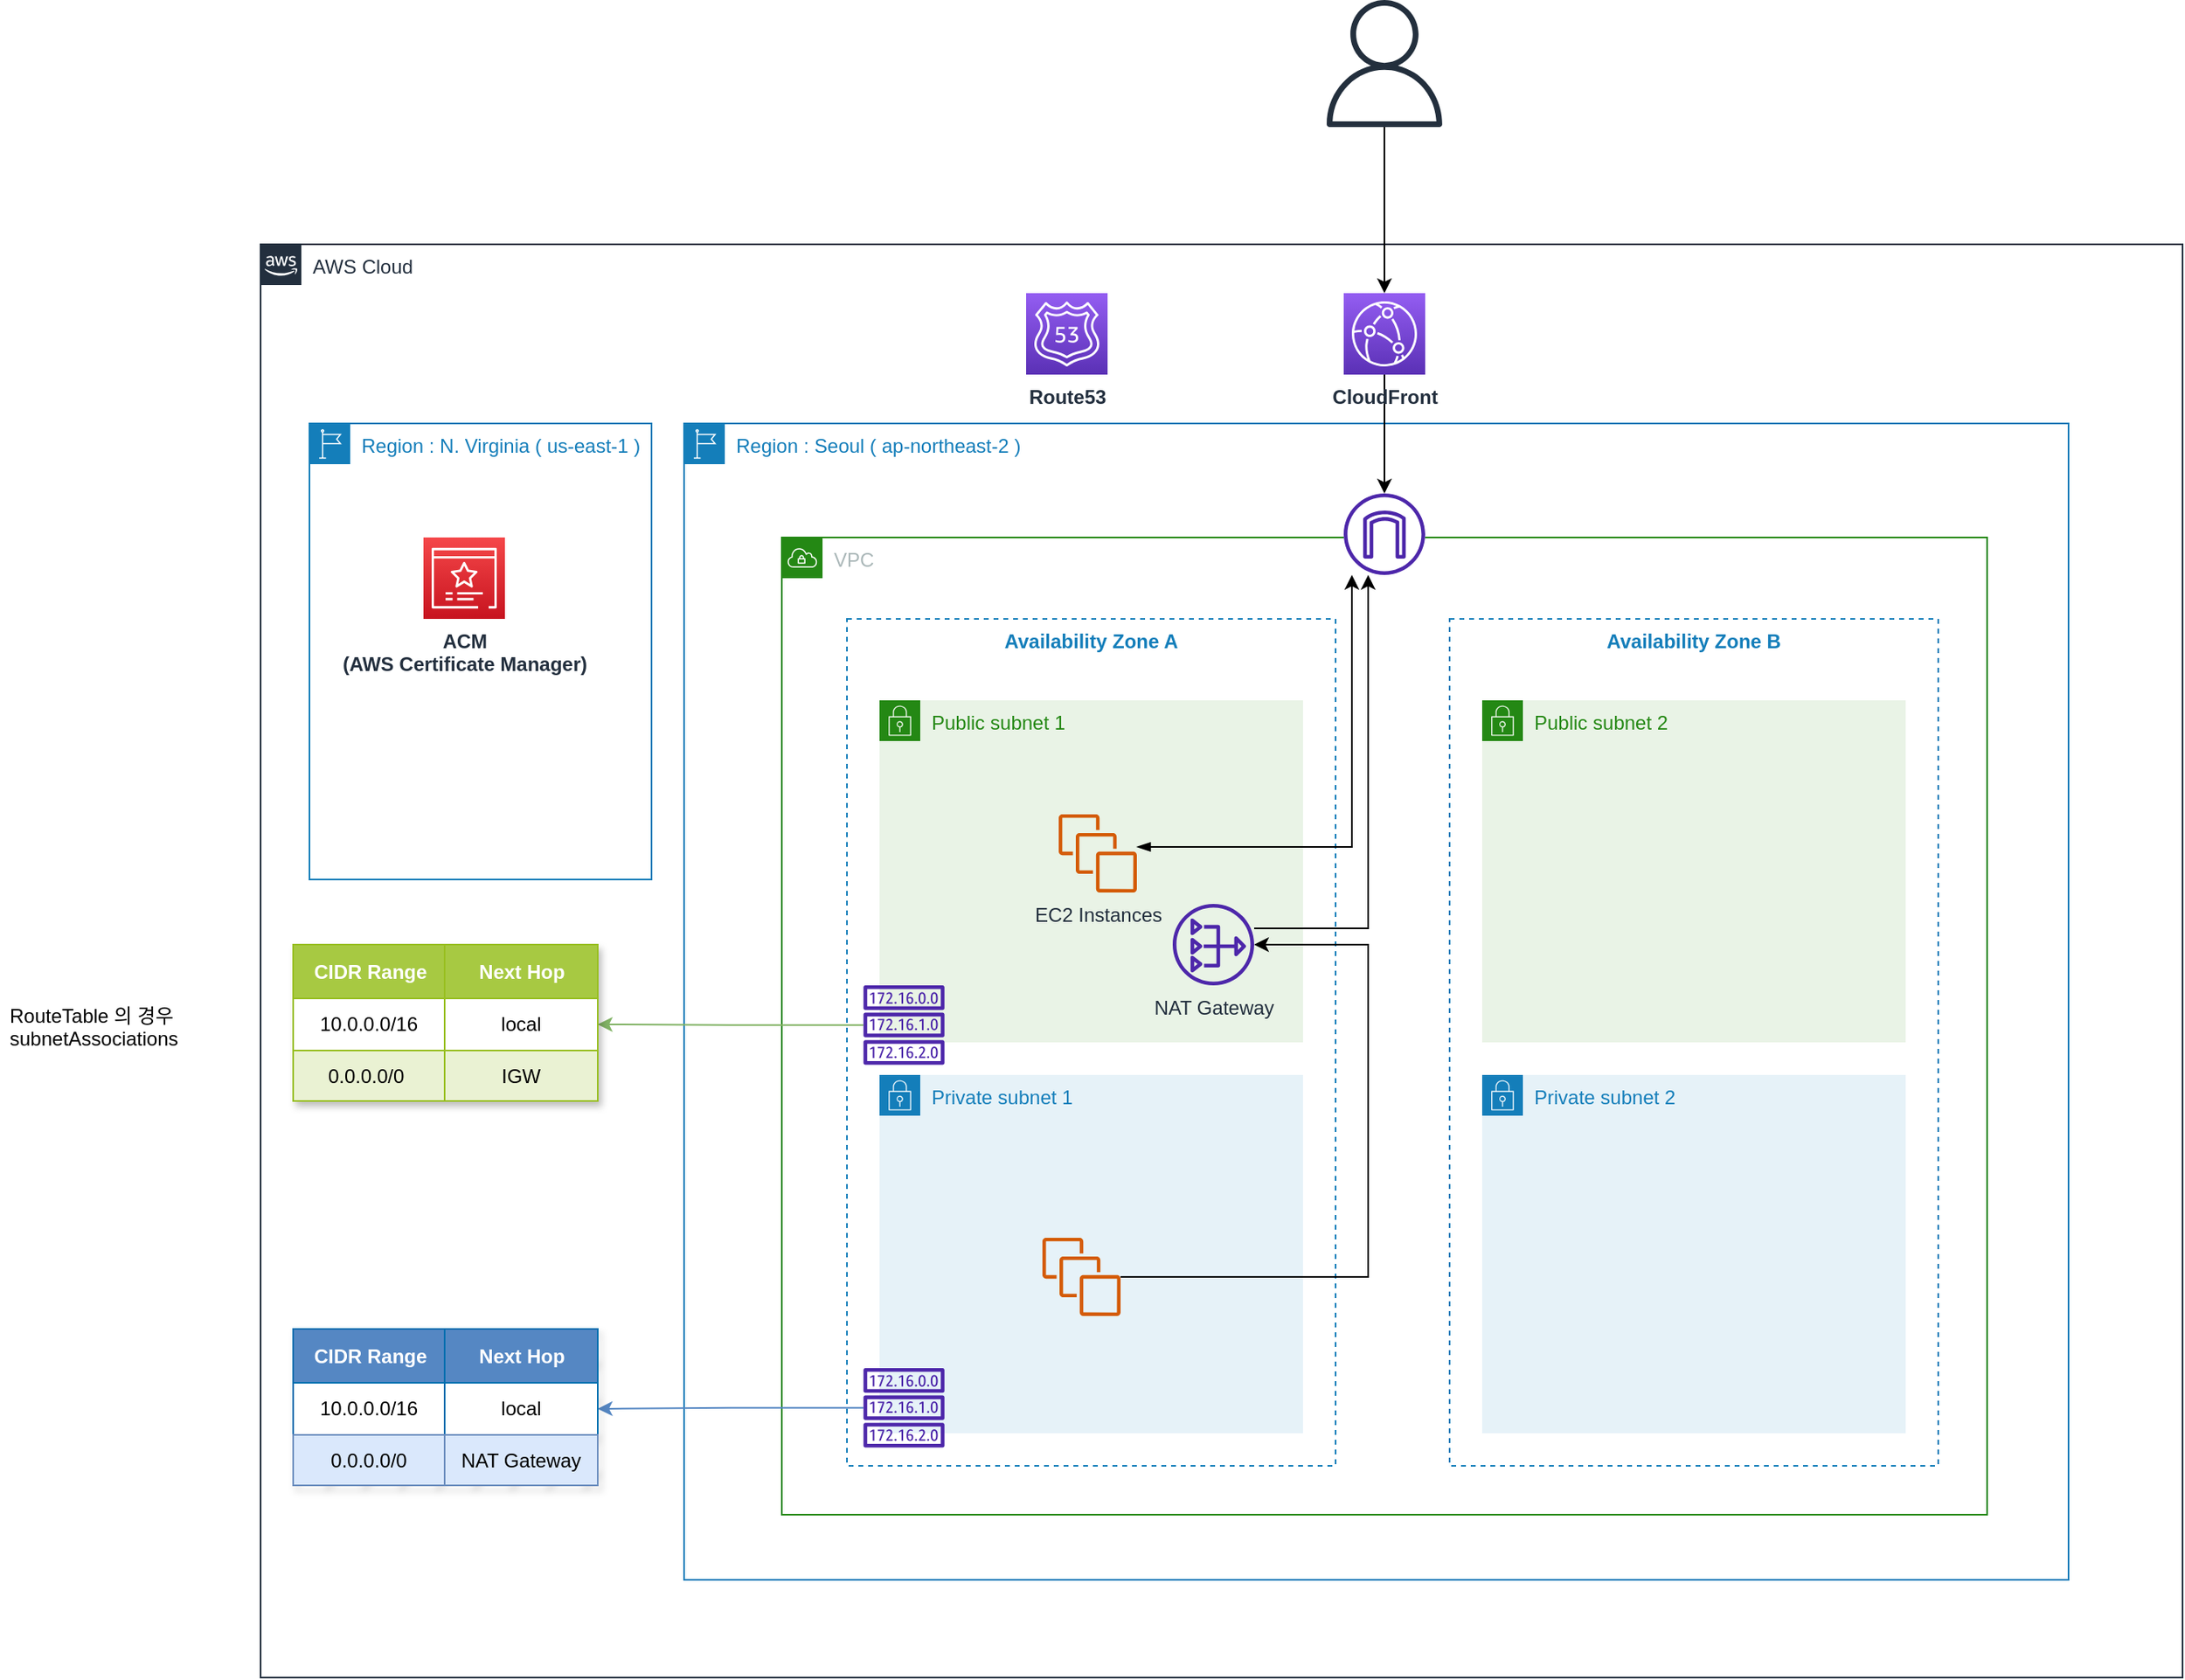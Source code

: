 <mxfile version="21.1.2" type="device" pages="2">
  <diagram name="first" id="Gbo5e4VQ8HwpnUsIbm7H">
    <mxGraphModel dx="2334" dy="1979" grid="1" gridSize="10" guides="1" tooltips="1" connect="1" arrows="1" fold="1" page="1" pageScale="1" pageWidth="1100" pageHeight="850" math="0" shadow="0">
      <root>
        <object label="" aws_vpc_cidr="10.0.0.0/16" aws_public_subnet_1_cidr="10.0.1.0/24" aws_public_subnet_2_cidr="10.0.2.0/24" aws_private_subnet_1_cidr="10.0.4.0/24" aws_private_subnet_2_cidr="10.0.5.0/24" id="0">
          <mxCell />
        </object>
        <mxCell id="1" value="Network layer" style="" parent="0" />
        <mxCell id="mb-uH8kiBHIfrfxMW9q3-2" value="Region : Seoul ( ap-northeast-2 )" style="points=[[0,0],[0.25,0],[0.5,0],[0.75,0],[1,0],[1,0.25],[1,0.5],[1,0.75],[1,1],[0.75,1],[0.5,1],[0.25,1],[0,1],[0,0.75],[0,0.5],[0,0.25]];outlineConnect=0;gradientColor=none;html=1;whiteSpace=wrap;fontSize=12;fontStyle=0;container=1;pointerEvents=0;collapsible=0;recursiveResize=0;shape=mxgraph.aws4.group;grIcon=mxgraph.aws4.group_region;strokeColor=#147EBA;fillColor=none;verticalAlign=top;align=left;spacingLeft=30;fontColor=#147EBA;" parent="1" vertex="1">
          <mxGeometry x="120" y="80" width="850" height="710" as="geometry" />
        </mxCell>
        <mxCell id="mb-uH8kiBHIfrfxMW9q3-3" value="VPC" style="points=[[0,0],[0.25,0],[0.5,0],[0.75,0],[1,0],[1,0.25],[1,0.5],[1,0.75],[1,1],[0.75,1],[0.5,1],[0.25,1],[0,1],[0,0.75],[0,0.5],[0,0.25]];outlineConnect=0;gradientColor=none;html=1;whiteSpace=wrap;fontSize=12;fontStyle=0;container=1;pointerEvents=0;collapsible=0;recursiveResize=0;shape=mxgraph.aws4.group;grIcon=mxgraph.aws4.group_vpc;strokeColor=#248814;fillColor=none;verticalAlign=top;align=left;spacingLeft=30;fontColor=#AAB7B8;dashed=0;" parent="mb-uH8kiBHIfrfxMW9q3-2" vertex="1">
          <mxGeometry x="60" y="70" width="740" height="600" as="geometry" />
        </mxCell>
        <mxCell id="mb-uH8kiBHIfrfxMW9q3-4" value="Availability Zone A" style="fillColor=none;strokeColor=#147EBA;dashed=1;verticalAlign=top;fontStyle=1;fontColor=#147EBA;whiteSpace=wrap;html=1;" parent="mb-uH8kiBHIfrfxMW9q3-3" vertex="1">
          <mxGeometry x="40" y="50" width="300" height="520" as="geometry" />
        </mxCell>
        <mxCell id="mb-uH8kiBHIfrfxMW9q3-12" value="Availability Zone B" style="fillColor=none;strokeColor=#147EBA;dashed=1;verticalAlign=top;fontStyle=1;fontColor=#147EBA;whiteSpace=wrap;html=1;" parent="mb-uH8kiBHIfrfxMW9q3-3" vertex="1">
          <mxGeometry x="410" y="50" width="300" height="520" as="geometry" />
        </mxCell>
        <mxCell id="mb-uH8kiBHIfrfxMW9q3-9" value="Public subnet 1" style="points=[[0,0],[0.25,0],[0.5,0],[0.75,0],[1,0],[1,0.25],[1,0.5],[1,0.75],[1,1],[0.75,1],[0.5,1],[0.25,1],[0,1],[0,0.75],[0,0.5],[0,0.25]];outlineConnect=0;gradientColor=none;html=1;whiteSpace=wrap;fontSize=12;fontStyle=0;container=1;pointerEvents=0;collapsible=0;recursiveResize=0;shape=mxgraph.aws4.group;grIcon=mxgraph.aws4.group_security_group;grStroke=0;strokeColor=#248814;fillColor=#E9F3E6;verticalAlign=top;align=left;spacingLeft=30;fontColor=#248814;dashed=0;" parent="mb-uH8kiBHIfrfxMW9q3-3" vertex="1">
          <mxGeometry x="60" y="100" width="260" height="210" as="geometry" />
        </mxCell>
        <mxCell id="mb-uH8kiBHIfrfxMW9q3-8" value="Private subnet 1" style="points=[[0,0],[0.25,0],[0.5,0],[0.75,0],[1,0],[1,0.25],[1,0.5],[1,0.75],[1,1],[0.75,1],[0.5,1],[0.25,1],[0,1],[0,0.75],[0,0.5],[0,0.25]];outlineConnect=0;gradientColor=none;html=1;whiteSpace=wrap;fontSize=12;fontStyle=0;container=1;pointerEvents=0;collapsible=0;recursiveResize=0;shape=mxgraph.aws4.group;grIcon=mxgraph.aws4.group_security_group;grStroke=0;strokeColor=#147EBA;fillColor=#E6F2F8;verticalAlign=top;align=left;spacingLeft=30;fontColor=#147EBA;dashed=0;" parent="mb-uH8kiBHIfrfxMW9q3-3" vertex="1">
          <mxGeometry x="60" y="330" width="260" height="220" as="geometry" />
        </mxCell>
        <mxCell id="mb-uH8kiBHIfrfxMW9q3-13" value="Public subnet 2" style="points=[[0,0],[0.25,0],[0.5,0],[0.75,0],[1,0],[1,0.25],[1,0.5],[1,0.75],[1,1],[0.75,1],[0.5,1],[0.25,1],[0,1],[0,0.75],[0,0.5],[0,0.25]];outlineConnect=0;gradientColor=none;html=1;whiteSpace=wrap;fontSize=12;fontStyle=0;container=1;pointerEvents=0;collapsible=0;recursiveResize=0;shape=mxgraph.aws4.group;grIcon=mxgraph.aws4.group_security_group;grStroke=0;strokeColor=#248814;fillColor=#E9F3E6;verticalAlign=top;align=left;spacingLeft=30;fontColor=#248814;dashed=0;" parent="mb-uH8kiBHIfrfxMW9q3-3" vertex="1">
          <mxGeometry x="430" y="100" width="260" height="210" as="geometry" />
        </mxCell>
        <mxCell id="mb-uH8kiBHIfrfxMW9q3-14" value="Private subnet 2" style="points=[[0,0],[0.25,0],[0.5,0],[0.75,0],[1,0],[1,0.25],[1,0.5],[1,0.75],[1,1],[0.75,1],[0.5,1],[0.25,1],[0,1],[0,0.75],[0,0.5],[0,0.25]];outlineConnect=0;gradientColor=none;html=1;whiteSpace=wrap;fontSize=12;fontStyle=0;container=1;pointerEvents=0;collapsible=0;recursiveResize=0;shape=mxgraph.aws4.group;grIcon=mxgraph.aws4.group_security_group;grStroke=0;strokeColor=#147EBA;fillColor=#E6F2F8;verticalAlign=top;align=left;spacingLeft=30;fontColor=#147EBA;dashed=0;" parent="mb-uH8kiBHIfrfxMW9q3-3" vertex="1">
          <mxGeometry x="430" y="330" width="260" height="220" as="geometry" />
        </mxCell>
        <mxCell id="FrHnQ4htE1Mah1qKq04Q-47" value="Region : N. Virginia ( us-east-1 )" style="points=[[0,0],[0.25,0],[0.5,0],[0.75,0],[1,0],[1,0.25],[1,0.5],[1,0.75],[1,1],[0.75,1],[0.5,1],[0.25,1],[0,1],[0,0.75],[0,0.5],[0,0.25]];outlineConnect=0;gradientColor=none;html=1;whiteSpace=wrap;fontSize=12;fontStyle=0;container=1;pointerEvents=0;collapsible=0;recursiveResize=0;shape=mxgraph.aws4.group;grIcon=mxgraph.aws4.group_region;strokeColor=#147EBA;fillColor=none;verticalAlign=top;align=left;spacingLeft=30;fontColor=#147EBA;shadow=0;fontFamily=Helvetica;" parent="1" vertex="1">
          <mxGeometry x="-110" y="80" width="210" height="280" as="geometry" />
        </mxCell>
        <mxCell id="mrTDmgNtS3M58BJXcttg-2" value="AWS Cloud" style="points=[[0,0],[0.25,0],[0.5,0],[0.75,0],[1,0],[1,0.25],[1,0.5],[1,0.75],[1,1],[0.75,1],[0.5,1],[0.25,1],[0,1],[0,0.75],[0,0.5],[0,0.25]];outlineConnect=0;gradientColor=none;html=1;whiteSpace=wrap;fontSize=12;fontStyle=0;container=1;pointerEvents=0;collapsible=0;recursiveResize=0;shape=mxgraph.aws4.group;grIcon=mxgraph.aws4.group_aws_cloud_alt;strokeColor=#232F3E;fillColor=none;verticalAlign=top;align=left;spacingLeft=30;fontColor=#232F3E;dashed=0;" vertex="1" parent="1">
          <mxGeometry x="-140" y="-30" width="1180" height="880" as="geometry" />
        </mxCell>
        <mxCell id="mb-uH8kiBHIfrfxMW9q3-28" value="Network asso " parent="0" />
        <mxCell id="mb-uH8kiBHIfrfxMW9q3-42" value="" style="group" parent="mb-uH8kiBHIfrfxMW9q3-28" vertex="1" connectable="0">
          <mxGeometry x="525" y="123" width="50" height="50" as="geometry" />
        </mxCell>
        <mxCell id="mb-uH8kiBHIfrfxMW9q3-43" value="" style="rounded=0;whiteSpace=wrap;html=1;strokeColor=none;" parent="mb-uH8kiBHIfrfxMW9q3-42" vertex="1">
          <mxGeometry width="50" height="50" as="geometry" />
        </mxCell>
        <mxCell id="mb-uH8kiBHIfrfxMW9q3-44" value="" style="sketch=0;outlineConnect=0;fontColor=#232F3E;gradientColor=none;fillColor=#4D27AA;strokeColor=none;dashed=0;verticalLabelPosition=bottom;verticalAlign=top;align=center;html=1;fontSize=12;fontStyle=0;aspect=fixed;pointerEvents=1;shape=mxgraph.aws4.internet_gateway;" parent="mb-uH8kiBHIfrfxMW9q3-42" vertex="1">
          <mxGeometry width="50" height="50" as="geometry" />
        </mxCell>
        <mxCell id="mb-uH8kiBHIfrfxMW9q3-48" style="edgeStyle=orthogonalEdgeStyle;rounded=0;orthogonalLoop=1;jettySize=auto;html=1;startArrow=blockThin;startFill=1;" parent="mb-uH8kiBHIfrfxMW9q3-28" source="mb-uH8kiBHIfrfxMW9q3-45" target="mb-uH8kiBHIfrfxMW9q3-44" edge="1">
          <mxGeometry relative="1" as="geometry">
            <Array as="points">
              <mxPoint x="530" y="340" />
            </Array>
          </mxGeometry>
        </mxCell>
        <mxCell id="mb-uH8kiBHIfrfxMW9q3-45" value="EC2 Instances" style="sketch=0;outlineConnect=0;fontColor=#232F3E;gradientColor=none;fillColor=#D45B07;strokeColor=none;dashed=0;verticalLabelPosition=bottom;verticalAlign=top;align=center;html=1;fontSize=12;fontStyle=0;aspect=fixed;pointerEvents=1;shape=mxgraph.aws4.instances;" parent="mb-uH8kiBHIfrfxMW9q3-28" vertex="1">
          <mxGeometry x="350" y="320" width="48" height="48" as="geometry" />
        </mxCell>
        <mxCell id="mb-uH8kiBHIfrfxMW9q3-46" value="NAT Gateway" style="sketch=0;outlineConnect=0;fontColor=#232F3E;gradientColor=none;fillColor=#4D27AA;strokeColor=none;dashed=0;verticalLabelPosition=bottom;verticalAlign=top;align=center;html=1;fontSize=12;fontStyle=0;aspect=fixed;pointerEvents=1;shape=mxgraph.aws4.nat_gateway;" parent="mb-uH8kiBHIfrfxMW9q3-28" vertex="1">
          <mxGeometry x="420" y="375" width="50" height="50" as="geometry" />
        </mxCell>
        <mxCell id="mb-uH8kiBHIfrfxMW9q3-47" style="edgeStyle=orthogonalEdgeStyle;rounded=0;orthogonalLoop=1;jettySize=auto;html=1;" parent="mb-uH8kiBHIfrfxMW9q3-28" source="mb-uH8kiBHIfrfxMW9q3-46" target="mb-uH8kiBHIfrfxMW9q3-44" edge="1">
          <mxGeometry relative="1" as="geometry">
            <Array as="points">
              <mxPoint x="540" y="390" />
            </Array>
          </mxGeometry>
        </mxCell>
        <mxCell id="mb-uH8kiBHIfrfxMW9q3-50" style="edgeStyle=orthogonalEdgeStyle;rounded=0;orthogonalLoop=1;jettySize=auto;html=1;" parent="mb-uH8kiBHIfrfxMW9q3-28" source="mb-uH8kiBHIfrfxMW9q3-49" edge="1">
          <mxGeometry relative="1" as="geometry">
            <mxPoint x="470" y="400" as="targetPoint" />
            <Array as="points">
              <mxPoint x="540" y="604" />
              <mxPoint x="540" y="400" />
            </Array>
          </mxGeometry>
        </mxCell>
        <mxCell id="mb-uH8kiBHIfrfxMW9q3-49" value="" style="sketch=0;outlineConnect=0;fontColor=#232F3E;gradientColor=none;fillColor=#D45B07;strokeColor=none;dashed=0;verticalLabelPosition=bottom;verticalAlign=top;align=center;html=1;fontSize=12;fontStyle=0;aspect=fixed;pointerEvents=1;shape=mxgraph.aws4.instances;" parent="mb-uH8kiBHIfrfxMW9q3-28" vertex="1">
          <mxGeometry x="340" y="580" width="48" height="48" as="geometry" />
        </mxCell>
        <mxCell id="FrHnQ4htE1Mah1qKq04Q-1" style="edgeStyle=orthogonalEdgeStyle;rounded=0;orthogonalLoop=1;jettySize=auto;html=1;entryX=1;entryY=0.5;entryDx=0;entryDy=0;fillColor=#d5e8d4;strokeColor=#82b366;fontStyle=1" parent="mb-uH8kiBHIfrfxMW9q3-28" source="mb-uH8kiBHIfrfxMW9q3-51" target="mb-uH8kiBHIfrfxMW9q3-58" edge="1">
          <mxGeometry relative="1" as="geometry" />
        </mxCell>
        <mxCell id="mb-uH8kiBHIfrfxMW9q3-51" value="" style="sketch=0;outlineConnect=0;fontColor=#232F3E;gradientColor=none;fillColor=#4D27AA;strokeColor=none;dashed=0;verticalLabelPosition=bottom;verticalAlign=top;align=center;html=1;fontSize=12;fontStyle=0;aspect=fixed;pointerEvents=1;shape=mxgraph.aws4.route_table;" parent="mb-uH8kiBHIfrfxMW9q3-28" vertex="1">
          <mxGeometry x="230" y="425" width="50" height="48.72" as="geometry" />
        </mxCell>
        <mxCell id="FrHnQ4htE1Mah1qKq04Q-43" style="edgeStyle=orthogonalEdgeStyle;rounded=0;orthogonalLoop=1;jettySize=auto;html=1;fontFamily=Helvetica;fontSize=12;fontColor=rgb(0, 0, 0);strokeColor=#5587C3;" parent="mb-uH8kiBHIfrfxMW9q3-28" source="mb-uH8kiBHIfrfxMW9q3-52" target="FrHnQ4htE1Mah1qKq04Q-20" edge="1">
          <mxGeometry relative="1" as="geometry" />
        </mxCell>
        <mxCell id="mb-uH8kiBHIfrfxMW9q3-52" value="" style="sketch=0;outlineConnect=0;fontColor=#232F3E;gradientColor=none;fillColor=#4D27AA;strokeColor=none;dashed=0;verticalLabelPosition=bottom;verticalAlign=top;align=center;html=1;fontSize=12;fontStyle=0;aspect=fixed;pointerEvents=1;shape=mxgraph.aws4.route_table;" parent="mb-uH8kiBHIfrfxMW9q3-28" vertex="1">
          <mxGeometry x="230" y="660" width="50" height="48.72" as="geometry" />
        </mxCell>
        <mxCell id="mb-uH8kiBHIfrfxMW9q3-53" value="Assets" style="childLayout=tableLayout;recursiveResize=0;strokeColor=#98bf21;fillColor=#A7C942;shadow=1;" parent="mb-uH8kiBHIfrfxMW9q3-28" vertex="1">
          <mxGeometry x="-120" y="400" width="187" height="96" as="geometry" />
        </mxCell>
        <mxCell id="mb-uH8kiBHIfrfxMW9q3-54" style="shape=tableRow;horizontal=0;startSize=0;swimlaneHead=0;swimlaneBody=0;top=0;left=0;bottom=0;right=0;dropTarget=0;collapsible=0;recursiveResize=0;expand=0;fontStyle=0;strokeColor=inherit;fillColor=#ffffff;" parent="mb-uH8kiBHIfrfxMW9q3-53" vertex="1">
          <mxGeometry width="187" height="33" as="geometry" />
        </mxCell>
        <mxCell id="mb-uH8kiBHIfrfxMW9q3-55" value="CIDR Range" style="connectable=0;recursiveResize=0;strokeColor=inherit;fillColor=#A7C942;align=center;fontStyle=1;fontColor=#FFFFFF;html=1;" parent="mb-uH8kiBHIfrfxMW9q3-54" vertex="1">
          <mxGeometry width="93" height="33" as="geometry">
            <mxRectangle width="93" height="33" as="alternateBounds" />
          </mxGeometry>
        </mxCell>
        <mxCell id="mb-uH8kiBHIfrfxMW9q3-56" value="Next Hop" style="connectable=0;recursiveResize=0;strokeColor=inherit;fillColor=#A7C942;align=center;fontStyle=1;fontColor=#FFFFFF;html=1;" parent="mb-uH8kiBHIfrfxMW9q3-54" vertex="1">
          <mxGeometry x="93" width="94" height="33" as="geometry">
            <mxRectangle width="94" height="33" as="alternateBounds" />
          </mxGeometry>
        </mxCell>
        <mxCell id="mb-uH8kiBHIfrfxMW9q3-58" value="" style="shape=tableRow;horizontal=0;startSize=0;swimlaneHead=0;swimlaneBody=0;top=0;left=0;bottom=0;right=0;dropTarget=0;collapsible=0;recursiveResize=0;expand=0;fontStyle=0;strokeColor=inherit;fillColor=#ffffff;" parent="mb-uH8kiBHIfrfxMW9q3-53" vertex="1">
          <mxGeometry y="33" width="187" height="32" as="geometry" />
        </mxCell>
        <object placeholders="1" placeholder="aws_vpc_cidr" id="mb-uH8kiBHIfrfxMW9q3-59">
          <mxCell style="connectable=0;recursiveResize=0;strokeColor=inherit;fillColor=inherit;align=center;whiteSpace=wrap;html=1;" parent="mb-uH8kiBHIfrfxMW9q3-58" vertex="1">
            <mxGeometry width="93" height="32" as="geometry">
              <mxRectangle width="93" height="32" as="alternateBounds" />
            </mxGeometry>
          </mxCell>
        </object>
        <mxCell id="mb-uH8kiBHIfrfxMW9q3-60" value="local" style="connectable=0;recursiveResize=0;strokeColor=inherit;fillColor=inherit;align=center;whiteSpace=wrap;html=1;" parent="mb-uH8kiBHIfrfxMW9q3-58" vertex="1">
          <mxGeometry x="93" width="94" height="32" as="geometry">
            <mxRectangle width="94" height="32" as="alternateBounds" />
          </mxGeometry>
        </mxCell>
        <mxCell id="mb-uH8kiBHIfrfxMW9q3-62" value="" style="shape=tableRow;horizontal=0;startSize=0;swimlaneHead=0;swimlaneBody=0;top=0;left=0;bottom=0;right=0;dropTarget=0;collapsible=0;recursiveResize=0;expand=0;fontStyle=1;strokeColor=inherit;fillColor=#EAF2D3;" parent="mb-uH8kiBHIfrfxMW9q3-53" vertex="1">
          <mxGeometry y="65" width="187" height="31" as="geometry" />
        </mxCell>
        <mxCell id="mb-uH8kiBHIfrfxMW9q3-63" value="0.0.0.0/0&amp;nbsp;" style="connectable=0;recursiveResize=0;strokeColor=inherit;fillColor=inherit;whiteSpace=wrap;html=1;" parent="mb-uH8kiBHIfrfxMW9q3-62" vertex="1">
          <mxGeometry width="93" height="31" as="geometry">
            <mxRectangle width="93" height="31" as="alternateBounds" />
          </mxGeometry>
        </mxCell>
        <mxCell id="mb-uH8kiBHIfrfxMW9q3-64" value="IGW" style="connectable=0;recursiveResize=0;strokeColor=inherit;fillColor=inherit;whiteSpace=wrap;html=1;" parent="mb-uH8kiBHIfrfxMW9q3-62" vertex="1">
          <mxGeometry x="93" width="94" height="31" as="geometry">
            <mxRectangle width="94" height="31" as="alternateBounds" />
          </mxGeometry>
        </mxCell>
        <mxCell id="FrHnQ4htE1Mah1qKq04Q-15" value="Assets" style="childLayout=tableLayout;recursiveResize=0;strokeColor=#006EAF;fillColor=#1ba1e2;shadow=1;fillStyle=hatch;fontColor=#ffffff;" parent="mb-uH8kiBHIfrfxMW9q3-28" vertex="1">
          <mxGeometry x="-120" y="636" width="187" height="96" as="geometry" />
        </mxCell>
        <mxCell id="FrHnQ4htE1Mah1qKq04Q-16" style="shape=tableRow;horizontal=0;startSize=0;swimlaneHead=0;swimlaneBody=0;top=0;left=0;bottom=0;right=0;dropTarget=0;collapsible=0;recursiveResize=0;expand=0;fontStyle=0;strokeColor=inherit;fillColor=#5587c3;" parent="FrHnQ4htE1Mah1qKq04Q-15" vertex="1">
          <mxGeometry width="187" height="33" as="geometry" />
        </mxCell>
        <mxCell id="FrHnQ4htE1Mah1qKq04Q-17" value="CIDR Range" style="connectable=0;recursiveResize=0;strokeColor=inherit;fillColor=#5587c3;align=center;fontStyle=1;fontColor=#FFFFFF;html=1;" parent="FrHnQ4htE1Mah1qKq04Q-16" vertex="1">
          <mxGeometry width="93" height="33" as="geometry">
            <mxRectangle width="93" height="33" as="alternateBounds" />
          </mxGeometry>
        </mxCell>
        <mxCell id="FrHnQ4htE1Mah1qKq04Q-18" value="Next Hop" style="connectable=0;recursiveResize=0;strokeColor=inherit;fillColor=#5587c3;align=center;fontStyle=1;fontColor=#FFFFFF;html=1;" parent="FrHnQ4htE1Mah1qKq04Q-16" vertex="1">
          <mxGeometry x="93" width="94" height="33" as="geometry">
            <mxRectangle width="94" height="33" as="alternateBounds" />
          </mxGeometry>
        </mxCell>
        <mxCell id="FrHnQ4htE1Mah1qKq04Q-20" value="" style="shape=tableRow;horizontal=0;startSize=0;swimlaneHead=0;swimlaneBody=0;top=0;left=0;bottom=0;right=0;dropTarget=0;collapsible=0;recursiveResize=0;expand=0;fontStyle=0;strokeColor=inherit;fillColor=#ffffff;" parent="FrHnQ4htE1Mah1qKq04Q-15" vertex="1">
          <mxGeometry y="33" width="187" height="32" as="geometry" />
        </mxCell>
        <object placeholders="1" placeholder="aws_vpc_cidr" id="FrHnQ4htE1Mah1qKq04Q-21">
          <mxCell style="connectable=0;recursiveResize=0;strokeColor=inherit;fillColor=inherit;align=center;whiteSpace=wrap;html=1;" parent="FrHnQ4htE1Mah1qKq04Q-20" vertex="1">
            <mxGeometry width="93" height="32" as="geometry">
              <mxRectangle width="93" height="32" as="alternateBounds" />
            </mxGeometry>
          </mxCell>
        </object>
        <mxCell id="FrHnQ4htE1Mah1qKq04Q-22" value="local" style="connectable=0;recursiveResize=0;strokeColor=inherit;fillColor=inherit;align=center;whiteSpace=wrap;html=1;" parent="FrHnQ4htE1Mah1qKq04Q-20" vertex="1">
          <mxGeometry x="93" width="94" height="32" as="geometry">
            <mxRectangle width="94" height="32" as="alternateBounds" />
          </mxGeometry>
        </mxCell>
        <mxCell id="FrHnQ4htE1Mah1qKq04Q-24" value="" style="shape=tableRow;horizontal=0;startSize=0;swimlaneHead=0;swimlaneBody=0;top=0;left=0;bottom=0;right=0;dropTarget=0;collapsible=0;recursiveResize=0;expand=0;fontStyle=1;strokeColor=#6c8ebf;fillColor=#dae8fc;" parent="FrHnQ4htE1Mah1qKq04Q-15" vertex="1">
          <mxGeometry y="65" width="187" height="31" as="geometry" />
        </mxCell>
        <mxCell id="FrHnQ4htE1Mah1qKq04Q-25" value="0.0.0.0/0" style="connectable=0;recursiveResize=0;strokeColor=#6c8ebf;fillColor=#dae8fc;whiteSpace=wrap;html=1;" parent="FrHnQ4htE1Mah1qKq04Q-24" vertex="1">
          <mxGeometry width="93" height="31" as="geometry">
            <mxRectangle width="93" height="31" as="alternateBounds" />
          </mxGeometry>
        </mxCell>
        <mxCell id="FrHnQ4htE1Mah1qKq04Q-26" value="NAT Gateway" style="connectable=0;recursiveResize=0;strokeColor=#6c8ebf;fillColor=#dae8fc;whiteSpace=wrap;html=1;" parent="FrHnQ4htE1Mah1qKq04Q-24" vertex="1">
          <mxGeometry x="93" width="94" height="31" as="geometry">
            <mxRectangle width="94" height="31" as="alternateBounds" />
          </mxGeometry>
        </mxCell>
        <mxCell id="FrHnQ4htE1Mah1qKq04Q-44" value="RouteTable 의 경우 subnetAssociations" style="text;strokeColor=none;fillColor=none;align=left;verticalAlign=middle;spacingLeft=4;spacingRight=4;overflow=hidden;points=[[0,0.5],[1,0.5]];portConstraint=eastwest;rotatable=0;whiteSpace=wrap;html=1;fontSize=12;fontFamily=Helvetica;fontColor=rgb(0, 0, 0);" parent="mb-uH8kiBHIfrfxMW9q3-28" vertex="1">
          <mxGeometry x="-300" y="434.36" width="150" height="30" as="geometry" />
        </mxCell>
        <mxCell id="FrHnQ4htE1Mah1qKq04Q-59" style="edgeStyle=orthogonalEdgeStyle;rounded=0;orthogonalLoop=1;jettySize=auto;html=1;fontFamily=Helvetica;fontSize=12;fontColor=rgb(0, 0, 0);" parent="mb-uH8kiBHIfrfxMW9q3-28" source="mrTDmgNtS3M58BJXcttg-8" target="mrTDmgNtS3M58BJXcttg-9" edge="1">
          <mxGeometry relative="1" as="geometry">
            <mxPoint x="550.333" y="-80" as="sourcePoint" />
          </mxGeometry>
        </mxCell>
        <mxCell id="FrHnQ4htE1Mah1qKq04Q-61" value="&lt;b&gt;ACM &lt;br&gt;(AWS Certificate Manager)&lt;/b&gt;" style="sketch=0;points=[[0,0,0],[0.25,0,0],[0.5,0,0],[0.75,0,0],[1,0,0],[0,1,0],[0.25,1,0],[0.5,1,0],[0.75,1,0],[1,1,0],[0,0.25,0],[0,0.5,0],[0,0.75,0],[1,0.25,0],[1,0.5,0],[1,0.75,0]];outlineConnect=0;fontColor=#232F3E;gradientColor=#F54749;gradientDirection=north;fillColor=#C7131F;strokeColor=#ffffff;dashed=0;verticalLabelPosition=bottom;verticalAlign=top;align=center;html=1;fontSize=12;fontStyle=0;aspect=fixed;shape=mxgraph.aws4.resourceIcon;resIcon=mxgraph.aws4.certificate_manager_3;shadow=0;fontFamily=Helvetica;" parent="mb-uH8kiBHIfrfxMW9q3-28" vertex="1">
          <mxGeometry x="-40" y="150" width="50" height="50" as="geometry" />
        </mxCell>
        <mxCell id="mrTDmgNtS3M58BJXcttg-8" value="" style="sketch=0;outlineConnect=0;fontColor=#232F3E;gradientColor=none;fillColor=#232F3D;strokeColor=none;dashed=0;verticalLabelPosition=bottom;verticalAlign=top;align=center;html=1;fontSize=12;fontStyle=0;aspect=fixed;pointerEvents=1;shape=mxgraph.aws4.user;" vertex="1" parent="mb-uH8kiBHIfrfxMW9q3-28">
          <mxGeometry x="511" y="-180" width="78" height="78" as="geometry" />
        </mxCell>
        <mxCell id="mrTDmgNtS3M58BJXcttg-10" value="&lt;b&gt;Route53&lt;/b&gt;" style="sketch=0;points=[[0,0,0],[0.25,0,0],[0.5,0,0],[0.75,0,0],[1,0,0],[0,1,0],[0.25,1,0],[0.5,1,0],[0.75,1,0],[1,1,0],[0,0.25,0],[0,0.5,0],[0,0.75,0],[1,0.25,0],[1,0.5,0],[1,0.75,0]];outlineConnect=0;fontColor=#232F3E;gradientColor=#945DF2;gradientDirection=north;fillColor=#5A30B5;strokeColor=#ffffff;dashed=0;verticalLabelPosition=bottom;verticalAlign=top;align=center;html=1;fontSize=12;fontStyle=0;aspect=fixed;shape=mxgraph.aws4.resourceIcon;resIcon=mxgraph.aws4.route_53;shadow=0;fontFamily=Helvetica;" vertex="1" parent="mb-uH8kiBHIfrfxMW9q3-28">
          <mxGeometry x="330" width="50" height="50" as="geometry" />
        </mxCell>
        <mxCell id="mrTDmgNtS3M58BJXcttg-11" value="" style="edgeStyle=orthogonalEdgeStyle;rounded=0;orthogonalLoop=1;jettySize=auto;html=1;fontFamily=Helvetica;fontSize=12;fontColor=rgb(0, 0, 0);" edge="1" parent="mb-uH8kiBHIfrfxMW9q3-28" source="mrTDmgNtS3M58BJXcttg-9" target="mb-uH8kiBHIfrfxMW9q3-44">
          <mxGeometry relative="1" as="geometry">
            <mxPoint x="550" y="-102" as="sourcePoint" />
            <mxPoint x="550" y="123" as="targetPoint" />
          </mxGeometry>
        </mxCell>
        <mxCell id="mrTDmgNtS3M58BJXcttg-9" value="&lt;b&gt;CloudFront&lt;/b&gt;" style="sketch=0;points=[[0,0,0],[0.25,0,0],[0.5,0,0],[0.75,0,0],[1,0,0],[0,1,0],[0.25,1,0],[0.5,1,0],[0.75,1,0],[1,1,0],[0,0.25,0],[0,0.5,0],[0,0.75,0],[1,0.25,0],[1,0.5,0],[1,0.75,0]];outlineConnect=0;fontColor=#232F3E;gradientColor=#945DF2;gradientDirection=north;fillColor=#5A30B5;strokeColor=#ffffff;dashed=0;verticalLabelPosition=bottom;verticalAlign=top;align=center;html=1;fontSize=12;fontStyle=0;aspect=fixed;shape=mxgraph.aws4.resourceIcon;resIcon=mxgraph.aws4.cloudfront;shadow=0;fontFamily=Helvetica;" vertex="1" parent="mb-uH8kiBHIfrfxMW9q3-28">
          <mxGeometry x="525" width="50" height="50" as="geometry" />
        </mxCell>
      </root>
    </mxGraphModel>
  </diagram>
  <diagram name="architectureV2" id="KD2MNpDU8NYvrPc_Ilrf">
    <mxGraphModel dx="2966" dy="2006" grid="1" gridSize="10" guides="1" tooltips="1" connect="1" arrows="1" fold="1" page="1" pageScale="1" pageWidth="1100" pageHeight="850" math="0" shadow="0">
      <root>
        <object label="" aws_vpc_cidr="10.0.0.0/16" aws_public_subnet_1_cidr="10.0.1.0/24" aws_public_subnet_2_cidr="10.0.2.0/24" aws_private_subnet_1_cidr="10.0.4.0/24" aws_private_subnet_2_cidr="10.0.5.0/24" id="8Jet7NFCl9fdVnj03aGY-0">
          <mxCell />
        </object>
        <mxCell id="8Jet7NFCl9fdVnj03aGY-1" value="Network layer" style="locked=1;" parent="8Jet7NFCl9fdVnj03aGY-0" />
        <mxCell id="8Jet7NFCl9fdVnj03aGY-2" value="Region : Seoul ( ap-northeast-2 )" style="points=[[0,0],[0.25,0],[0.5,0],[0.75,0],[1,0],[1,0.25],[1,0.5],[1,0.75],[1,1],[0.75,1],[0.5,1],[0.25,1],[0,1],[0,0.75],[0,0.5],[0,0.25]];outlineConnect=0;gradientColor=none;html=1;whiteSpace=wrap;fontSize=12;fontStyle=0;container=1;pointerEvents=0;collapsible=0;recursiveResize=0;shape=mxgraph.aws4.group;grIcon=mxgraph.aws4.group_region;strokeColor=#147EBA;fillColor=none;verticalAlign=top;align=left;spacingLeft=30;fontColor=#147EBA;" vertex="1" parent="8Jet7NFCl9fdVnj03aGY-1">
          <mxGeometry x="120" y="80" width="850" height="710" as="geometry" />
        </mxCell>
        <mxCell id="8Jet7NFCl9fdVnj03aGY-3" value="VPC" style="points=[[0,0],[0.25,0],[0.5,0],[0.75,0],[1,0],[1,0.25],[1,0.5],[1,0.75],[1,1],[0.75,1],[0.5,1],[0.25,1],[0,1],[0,0.75],[0,0.5],[0,0.25]];outlineConnect=0;gradientColor=none;html=1;whiteSpace=wrap;fontSize=12;fontStyle=0;container=1;pointerEvents=0;collapsible=0;recursiveResize=0;shape=mxgraph.aws4.group;grIcon=mxgraph.aws4.group_vpc;strokeColor=#248814;fillColor=none;verticalAlign=top;align=left;spacingLeft=30;fontColor=#AAB7B8;dashed=0;" vertex="1" parent="8Jet7NFCl9fdVnj03aGY-2">
          <mxGeometry x="60" y="70" width="740" height="600" as="geometry" />
        </mxCell>
        <mxCell id="8Jet7NFCl9fdVnj03aGY-4" value="Availability Zone A" style="fillColor=none;strokeColor=#147EBA;dashed=1;verticalAlign=top;fontStyle=1;fontColor=#147EBA;whiteSpace=wrap;html=1;" vertex="1" parent="8Jet7NFCl9fdVnj03aGY-3">
          <mxGeometry x="40" y="50" width="300" height="520" as="geometry" />
        </mxCell>
        <mxCell id="8Jet7NFCl9fdVnj03aGY-5" value="Availability Zone B" style="fillColor=none;strokeColor=#147EBA;dashed=1;verticalAlign=top;fontStyle=1;fontColor=#147EBA;whiteSpace=wrap;html=1;" vertex="1" parent="8Jet7NFCl9fdVnj03aGY-3">
          <mxGeometry x="410" y="50" width="300" height="520" as="geometry" />
        </mxCell>
        <mxCell id="8Jet7NFCl9fdVnj03aGY-6" value="Public subnet 1" style="points=[[0,0],[0.25,0],[0.5,0],[0.75,0],[1,0],[1,0.25],[1,0.5],[1,0.75],[1,1],[0.75,1],[0.5,1],[0.25,1],[0,1],[0,0.75],[0,0.5],[0,0.25]];outlineConnect=0;gradientColor=none;html=1;whiteSpace=wrap;fontSize=12;fontStyle=0;container=1;pointerEvents=0;collapsible=0;recursiveResize=0;shape=mxgraph.aws4.group;grIcon=mxgraph.aws4.group_security_group;grStroke=0;strokeColor=#248814;fillColor=#E9F3E6;verticalAlign=top;align=left;spacingLeft=30;fontColor=#248814;dashed=0;" vertex="1" parent="8Jet7NFCl9fdVnj03aGY-3">
          <mxGeometry x="60" y="100" width="260" height="210" as="geometry" />
        </mxCell>
        <mxCell id="8Jet7NFCl9fdVnj03aGY-7" value="Private subnet 1" style="points=[[0,0],[0.25,0],[0.5,0],[0.75,0],[1,0],[1,0.25],[1,0.5],[1,0.75],[1,1],[0.75,1],[0.5,1],[0.25,1],[0,1],[0,0.75],[0,0.5],[0,0.25]];outlineConnect=0;gradientColor=none;html=1;whiteSpace=wrap;fontSize=12;fontStyle=0;container=1;pointerEvents=0;collapsible=0;recursiveResize=0;shape=mxgraph.aws4.group;grIcon=mxgraph.aws4.group_security_group;grStroke=0;strokeColor=#147EBA;fillColor=#E6F2F8;verticalAlign=top;align=left;spacingLeft=30;fontColor=#147EBA;dashed=0;" vertex="1" parent="8Jet7NFCl9fdVnj03aGY-3">
          <mxGeometry x="60" y="330" width="260" height="220" as="geometry" />
        </mxCell>
        <mxCell id="8Jet7NFCl9fdVnj03aGY-8" value="Public subnet 2" style="points=[[0,0],[0.25,0],[0.5,0],[0.75,0],[1,0],[1,0.25],[1,0.5],[1,0.75],[1,1],[0.75,1],[0.5,1],[0.25,1],[0,1],[0,0.75],[0,0.5],[0,0.25]];outlineConnect=0;gradientColor=none;html=1;whiteSpace=wrap;fontSize=12;fontStyle=0;container=1;pointerEvents=0;collapsible=0;recursiveResize=0;shape=mxgraph.aws4.group;grIcon=mxgraph.aws4.group_security_group;grStroke=0;strokeColor=#248814;fillColor=#E9F3E6;verticalAlign=top;align=left;spacingLeft=30;fontColor=#248814;dashed=0;" vertex="1" parent="8Jet7NFCl9fdVnj03aGY-3">
          <mxGeometry x="430" y="100" width="260" height="210" as="geometry" />
        </mxCell>
        <mxCell id="8Jet7NFCl9fdVnj03aGY-9" value="Private subnet 2" style="points=[[0,0],[0.25,0],[0.5,0],[0.75,0],[1,0],[1,0.25],[1,0.5],[1,0.75],[1,1],[0.75,1],[0.5,1],[0.25,1],[0,1],[0,0.75],[0,0.5],[0,0.25]];outlineConnect=0;gradientColor=none;html=1;whiteSpace=wrap;fontSize=12;fontStyle=0;container=1;pointerEvents=0;collapsible=0;recursiveResize=0;shape=mxgraph.aws4.group;grIcon=mxgraph.aws4.group_security_group;grStroke=0;strokeColor=#147EBA;fillColor=#E6F2F8;verticalAlign=top;align=left;spacingLeft=30;fontColor=#147EBA;dashed=0;" vertex="1" parent="8Jet7NFCl9fdVnj03aGY-3">
          <mxGeometry x="430" y="330" width="260" height="220" as="geometry" />
        </mxCell>
        <mxCell id="8Jet7NFCl9fdVnj03aGY-10" value="Region : N. Virginia ( us-east-1 )" style="points=[[0,0],[0.25,0],[0.5,0],[0.75,0],[1,0],[1,0.25],[1,0.5],[1,0.75],[1,1],[0.75,1],[0.5,1],[0.25,1],[0,1],[0,0.75],[0,0.5],[0,0.25]];outlineConnect=0;gradientColor=none;html=1;whiteSpace=wrap;fontSize=12;fontStyle=0;container=1;pointerEvents=0;collapsible=0;recursiveResize=0;shape=mxgraph.aws4.group;grIcon=mxgraph.aws4.group_region;strokeColor=#147EBA;fillColor=none;verticalAlign=top;align=left;spacingLeft=30;fontColor=#147EBA;shadow=0;fontFamily=Helvetica;" vertex="1" parent="8Jet7NFCl9fdVnj03aGY-1">
          <mxGeometry x="-110" y="80" width="210" height="280" as="geometry" />
        </mxCell>
        <mxCell id="8Jet7NFCl9fdVnj03aGY-11" value="AWS Cloud" style="points=[[0,0],[0.25,0],[0.5,0],[0.75,0],[1,0],[1,0.25],[1,0.5],[1,0.75],[1,1],[0.75,1],[0.5,1],[0.25,1],[0,1],[0,0.75],[0,0.5],[0,0.25]];outlineConnect=0;gradientColor=none;html=1;whiteSpace=wrap;fontSize=12;fontStyle=0;container=1;pointerEvents=0;collapsible=0;recursiveResize=0;shape=mxgraph.aws4.group;grIcon=mxgraph.aws4.group_aws_cloud_alt;strokeColor=#232F3E;fillColor=none;verticalAlign=top;align=left;spacingLeft=30;fontColor=#232F3E;dashed=0;" vertex="1" parent="8Jet7NFCl9fdVnj03aGY-1">
          <mxGeometry x="-140" y="-30" width="1180" height="880" as="geometry" />
        </mxCell>
        <mxCell id="8Jet7NFCl9fdVnj03aGY-12" value="Network asso " parent="8Jet7NFCl9fdVnj03aGY-0" />
        <mxCell id="8Jet7NFCl9fdVnj03aGY-13" value="" style="group" vertex="1" connectable="0" parent="8Jet7NFCl9fdVnj03aGY-12">
          <mxGeometry x="525" y="123" width="50" height="50" as="geometry" />
        </mxCell>
        <mxCell id="8Jet7NFCl9fdVnj03aGY-14" value="" style="rounded=0;whiteSpace=wrap;html=1;strokeColor=none;" vertex="1" parent="8Jet7NFCl9fdVnj03aGY-13">
          <mxGeometry width="50" height="50" as="geometry" />
        </mxCell>
        <mxCell id="8Jet7NFCl9fdVnj03aGY-15" value="" style="sketch=0;outlineConnect=0;fontColor=#232F3E;gradientColor=none;fillColor=#4D27AA;strokeColor=none;dashed=0;verticalLabelPosition=bottom;verticalAlign=top;align=center;html=1;fontSize=12;fontStyle=0;aspect=fixed;pointerEvents=1;shape=mxgraph.aws4.internet_gateway;" vertex="1" parent="8Jet7NFCl9fdVnj03aGY-13">
          <mxGeometry width="50" height="50" as="geometry" />
        </mxCell>
        <mxCell id="8Jet7NFCl9fdVnj03aGY-16" style="edgeStyle=orthogonalEdgeStyle;rounded=0;orthogonalLoop=1;jettySize=auto;html=1;startArrow=blockThin;startFill=1;" edge="1" parent="8Jet7NFCl9fdVnj03aGY-12" source="8Jet7NFCl9fdVnj03aGY-17" target="8Jet7NFCl9fdVnj03aGY-15">
          <mxGeometry relative="1" as="geometry">
            <Array as="points">
              <mxPoint x="530" y="340" />
            </Array>
          </mxGeometry>
        </mxCell>
        <mxCell id="8Jet7NFCl9fdVnj03aGY-17" value="EC2 Instances" style="sketch=0;outlineConnect=0;fontColor=#232F3E;gradientColor=none;fillColor=#D45B07;strokeColor=none;dashed=0;verticalLabelPosition=bottom;verticalAlign=top;align=center;html=1;fontSize=12;fontStyle=0;aspect=fixed;pointerEvents=1;shape=mxgraph.aws4.instances;" vertex="1" parent="8Jet7NFCl9fdVnj03aGY-12">
          <mxGeometry x="350" y="320" width="48" height="48" as="geometry" />
        </mxCell>
        <mxCell id="8Jet7NFCl9fdVnj03aGY-18" value="NAT Gateway" style="sketch=0;outlineConnect=0;fontColor=#232F3E;gradientColor=none;fillColor=#4D27AA;strokeColor=none;dashed=0;verticalLabelPosition=bottom;verticalAlign=top;align=center;html=1;fontSize=12;fontStyle=0;aspect=fixed;pointerEvents=1;shape=mxgraph.aws4.nat_gateway;" vertex="1" parent="8Jet7NFCl9fdVnj03aGY-12">
          <mxGeometry x="420" y="375" width="50" height="50" as="geometry" />
        </mxCell>
        <mxCell id="8Jet7NFCl9fdVnj03aGY-19" style="edgeStyle=orthogonalEdgeStyle;rounded=0;orthogonalLoop=1;jettySize=auto;html=1;" edge="1" parent="8Jet7NFCl9fdVnj03aGY-12" source="8Jet7NFCl9fdVnj03aGY-18" target="8Jet7NFCl9fdVnj03aGY-15">
          <mxGeometry relative="1" as="geometry">
            <Array as="points">
              <mxPoint x="540" y="390" />
            </Array>
          </mxGeometry>
        </mxCell>
        <mxCell id="8Jet7NFCl9fdVnj03aGY-20" style="edgeStyle=orthogonalEdgeStyle;rounded=0;orthogonalLoop=1;jettySize=auto;html=1;" edge="1" parent="8Jet7NFCl9fdVnj03aGY-12" source="8Jet7NFCl9fdVnj03aGY-21">
          <mxGeometry relative="1" as="geometry">
            <mxPoint x="470" y="400" as="targetPoint" />
            <Array as="points">
              <mxPoint x="540" y="604" />
              <mxPoint x="540" y="400" />
            </Array>
          </mxGeometry>
        </mxCell>
        <mxCell id="8Jet7NFCl9fdVnj03aGY-21" value="" style="sketch=0;outlineConnect=0;fontColor=#232F3E;gradientColor=none;fillColor=#D45B07;strokeColor=none;dashed=0;verticalLabelPosition=bottom;verticalAlign=top;align=center;html=1;fontSize=12;fontStyle=0;aspect=fixed;pointerEvents=1;shape=mxgraph.aws4.instances;" vertex="1" parent="8Jet7NFCl9fdVnj03aGY-12">
          <mxGeometry x="340" y="580" width="48" height="48" as="geometry" />
        </mxCell>
        <mxCell id="8Jet7NFCl9fdVnj03aGY-22" style="edgeStyle=orthogonalEdgeStyle;rounded=0;orthogonalLoop=1;jettySize=auto;html=1;entryX=1;entryY=0.5;entryDx=0;entryDy=0;fillColor=#d5e8d4;strokeColor=#82b366;fontStyle=1" edge="1" parent="8Jet7NFCl9fdVnj03aGY-12" source="8Jet7NFCl9fdVnj03aGY-23" target="8Jet7NFCl9fdVnj03aGY-30">
          <mxGeometry relative="1" as="geometry" />
        </mxCell>
        <mxCell id="8Jet7NFCl9fdVnj03aGY-23" value="" style="sketch=0;outlineConnect=0;fontColor=#232F3E;gradientColor=none;fillColor=#4D27AA;strokeColor=none;dashed=0;verticalLabelPosition=bottom;verticalAlign=top;align=center;html=1;fontSize=12;fontStyle=0;aspect=fixed;pointerEvents=1;shape=mxgraph.aws4.route_table;" vertex="1" parent="8Jet7NFCl9fdVnj03aGY-12">
          <mxGeometry x="230" y="425" width="50" height="48.72" as="geometry" />
        </mxCell>
        <mxCell id="8Jet7NFCl9fdVnj03aGY-24" style="edgeStyle=orthogonalEdgeStyle;rounded=0;orthogonalLoop=1;jettySize=auto;html=1;fontFamily=Helvetica;fontSize=12;fontColor=rgb(0, 0, 0);strokeColor=#5587C3;" edge="1" parent="8Jet7NFCl9fdVnj03aGY-12" source="8Jet7NFCl9fdVnj03aGY-25" target="8Jet7NFCl9fdVnj03aGY-40">
          <mxGeometry relative="1" as="geometry" />
        </mxCell>
        <mxCell id="8Jet7NFCl9fdVnj03aGY-25" value="" style="sketch=0;outlineConnect=0;fontColor=#232F3E;gradientColor=none;fillColor=#4D27AA;strokeColor=none;dashed=0;verticalLabelPosition=bottom;verticalAlign=top;align=center;html=1;fontSize=12;fontStyle=0;aspect=fixed;pointerEvents=1;shape=mxgraph.aws4.route_table;" vertex="1" parent="8Jet7NFCl9fdVnj03aGY-12">
          <mxGeometry x="230" y="660" width="50" height="48.72" as="geometry" />
        </mxCell>
        <mxCell id="8Jet7NFCl9fdVnj03aGY-26" value="Assets" style="childLayout=tableLayout;recursiveResize=0;strokeColor=#98bf21;fillColor=#A7C942;shadow=1;" vertex="1" parent="8Jet7NFCl9fdVnj03aGY-12">
          <mxGeometry x="-90" y="400" width="187" height="96" as="geometry" />
        </mxCell>
        <mxCell id="8Jet7NFCl9fdVnj03aGY-27" style="shape=tableRow;horizontal=0;startSize=0;swimlaneHead=0;swimlaneBody=0;top=0;left=0;bottom=0;right=0;dropTarget=0;collapsible=0;recursiveResize=0;expand=0;fontStyle=0;strokeColor=inherit;fillColor=#ffffff;" vertex="1" parent="8Jet7NFCl9fdVnj03aGY-26">
          <mxGeometry width="187" height="33" as="geometry" />
        </mxCell>
        <mxCell id="8Jet7NFCl9fdVnj03aGY-28" value="CIDR Range" style="connectable=0;recursiveResize=0;strokeColor=inherit;fillColor=#A7C942;align=center;fontStyle=1;fontColor=#FFFFFF;html=1;" vertex="1" parent="8Jet7NFCl9fdVnj03aGY-27">
          <mxGeometry width="93" height="33" as="geometry">
            <mxRectangle width="93" height="33" as="alternateBounds" />
          </mxGeometry>
        </mxCell>
        <mxCell id="8Jet7NFCl9fdVnj03aGY-29" value="Next Hop" style="connectable=0;recursiveResize=0;strokeColor=inherit;fillColor=#A7C942;align=center;fontStyle=1;fontColor=#FFFFFF;html=1;" vertex="1" parent="8Jet7NFCl9fdVnj03aGY-27">
          <mxGeometry x="93" width="94" height="33" as="geometry">
            <mxRectangle width="94" height="33" as="alternateBounds" />
          </mxGeometry>
        </mxCell>
        <mxCell id="8Jet7NFCl9fdVnj03aGY-30" value="" style="shape=tableRow;horizontal=0;startSize=0;swimlaneHead=0;swimlaneBody=0;top=0;left=0;bottom=0;right=0;dropTarget=0;collapsible=0;recursiveResize=0;expand=0;fontStyle=0;strokeColor=inherit;fillColor=#ffffff;" vertex="1" parent="8Jet7NFCl9fdVnj03aGY-26">
          <mxGeometry y="33" width="187" height="32" as="geometry" />
        </mxCell>
        <object placeholders="1" placeholder="aws_vpc_cidr" id="8Jet7NFCl9fdVnj03aGY-31">
          <mxCell style="connectable=0;recursiveResize=0;strokeColor=inherit;fillColor=inherit;align=center;whiteSpace=wrap;html=1;" vertex="1" parent="8Jet7NFCl9fdVnj03aGY-30">
            <mxGeometry width="93" height="32" as="geometry">
              <mxRectangle width="93" height="32" as="alternateBounds" />
            </mxGeometry>
          </mxCell>
        </object>
        <mxCell id="8Jet7NFCl9fdVnj03aGY-32" value="local" style="connectable=0;recursiveResize=0;strokeColor=inherit;fillColor=inherit;align=center;whiteSpace=wrap;html=1;" vertex="1" parent="8Jet7NFCl9fdVnj03aGY-30">
          <mxGeometry x="93" width="94" height="32" as="geometry">
            <mxRectangle width="94" height="32" as="alternateBounds" />
          </mxGeometry>
        </mxCell>
        <mxCell id="8Jet7NFCl9fdVnj03aGY-33" value="" style="shape=tableRow;horizontal=0;startSize=0;swimlaneHead=0;swimlaneBody=0;top=0;left=0;bottom=0;right=0;dropTarget=0;collapsible=0;recursiveResize=0;expand=0;fontStyle=1;strokeColor=inherit;fillColor=#EAF2D3;" vertex="1" parent="8Jet7NFCl9fdVnj03aGY-26">
          <mxGeometry y="65" width="187" height="31" as="geometry" />
        </mxCell>
        <mxCell id="8Jet7NFCl9fdVnj03aGY-34" value="0.0.0.0/0&amp;nbsp;" style="connectable=0;recursiveResize=0;strokeColor=inherit;fillColor=inherit;whiteSpace=wrap;html=1;" vertex="1" parent="8Jet7NFCl9fdVnj03aGY-33">
          <mxGeometry width="93" height="31" as="geometry">
            <mxRectangle width="93" height="31" as="alternateBounds" />
          </mxGeometry>
        </mxCell>
        <mxCell id="8Jet7NFCl9fdVnj03aGY-35" value="IGW" style="connectable=0;recursiveResize=0;strokeColor=inherit;fillColor=inherit;whiteSpace=wrap;html=1;" vertex="1" parent="8Jet7NFCl9fdVnj03aGY-33">
          <mxGeometry x="93" width="94" height="31" as="geometry">
            <mxRectangle width="94" height="31" as="alternateBounds" />
          </mxGeometry>
        </mxCell>
        <mxCell id="8Jet7NFCl9fdVnj03aGY-36" value="Assets" style="childLayout=tableLayout;recursiveResize=0;strokeColor=#006EAF;fillColor=#1ba1e2;shadow=1;fillStyle=hatch;fontColor=#ffffff;" vertex="1" parent="8Jet7NFCl9fdVnj03aGY-12">
          <mxGeometry x="-90" y="636" width="187" height="96" as="geometry" />
        </mxCell>
        <mxCell id="8Jet7NFCl9fdVnj03aGY-37" style="shape=tableRow;horizontal=0;startSize=0;swimlaneHead=0;swimlaneBody=0;top=0;left=0;bottom=0;right=0;dropTarget=0;collapsible=0;recursiveResize=0;expand=0;fontStyle=0;strokeColor=inherit;fillColor=#5587c3;" vertex="1" parent="8Jet7NFCl9fdVnj03aGY-36">
          <mxGeometry width="187" height="33" as="geometry" />
        </mxCell>
        <mxCell id="8Jet7NFCl9fdVnj03aGY-38" value="CIDR Range" style="connectable=0;recursiveResize=0;strokeColor=inherit;fillColor=#5587c3;align=center;fontStyle=1;fontColor=#FFFFFF;html=1;" vertex="1" parent="8Jet7NFCl9fdVnj03aGY-37">
          <mxGeometry width="93" height="33" as="geometry">
            <mxRectangle width="93" height="33" as="alternateBounds" />
          </mxGeometry>
        </mxCell>
        <mxCell id="8Jet7NFCl9fdVnj03aGY-39" value="Next Hop" style="connectable=0;recursiveResize=0;strokeColor=inherit;fillColor=#5587c3;align=center;fontStyle=1;fontColor=#FFFFFF;html=1;" vertex="1" parent="8Jet7NFCl9fdVnj03aGY-37">
          <mxGeometry x="93" width="94" height="33" as="geometry">
            <mxRectangle width="94" height="33" as="alternateBounds" />
          </mxGeometry>
        </mxCell>
        <mxCell id="8Jet7NFCl9fdVnj03aGY-40" value="" style="shape=tableRow;horizontal=0;startSize=0;swimlaneHead=0;swimlaneBody=0;top=0;left=0;bottom=0;right=0;dropTarget=0;collapsible=0;recursiveResize=0;expand=0;fontStyle=0;strokeColor=inherit;fillColor=#ffffff;" vertex="1" parent="8Jet7NFCl9fdVnj03aGY-36">
          <mxGeometry y="33" width="187" height="32" as="geometry" />
        </mxCell>
        <object placeholders="1" placeholder="aws_vpc_cidr" id="8Jet7NFCl9fdVnj03aGY-41">
          <mxCell style="connectable=0;recursiveResize=0;strokeColor=inherit;fillColor=inherit;align=center;whiteSpace=wrap;html=1;" vertex="1" parent="8Jet7NFCl9fdVnj03aGY-40">
            <mxGeometry width="93" height="32" as="geometry">
              <mxRectangle width="93" height="32" as="alternateBounds" />
            </mxGeometry>
          </mxCell>
        </object>
        <mxCell id="8Jet7NFCl9fdVnj03aGY-42" value="local" style="connectable=0;recursiveResize=0;strokeColor=inherit;fillColor=inherit;align=center;whiteSpace=wrap;html=1;" vertex="1" parent="8Jet7NFCl9fdVnj03aGY-40">
          <mxGeometry x="93" width="94" height="32" as="geometry">
            <mxRectangle width="94" height="32" as="alternateBounds" />
          </mxGeometry>
        </mxCell>
        <mxCell id="8Jet7NFCl9fdVnj03aGY-43" value="" style="shape=tableRow;horizontal=0;startSize=0;swimlaneHead=0;swimlaneBody=0;top=0;left=0;bottom=0;right=0;dropTarget=0;collapsible=0;recursiveResize=0;expand=0;fontStyle=1;strokeColor=#6c8ebf;fillColor=#dae8fc;" vertex="1" parent="8Jet7NFCl9fdVnj03aGY-36">
          <mxGeometry y="65" width="187" height="31" as="geometry" />
        </mxCell>
        <mxCell id="8Jet7NFCl9fdVnj03aGY-44" value="0.0.0.0/0" style="connectable=0;recursiveResize=0;strokeColor=#6c8ebf;fillColor=#dae8fc;whiteSpace=wrap;html=1;" vertex="1" parent="8Jet7NFCl9fdVnj03aGY-43">
          <mxGeometry width="93" height="31" as="geometry">
            <mxRectangle width="93" height="31" as="alternateBounds" />
          </mxGeometry>
        </mxCell>
        <mxCell id="8Jet7NFCl9fdVnj03aGY-45" value="NAT Gateway" style="connectable=0;recursiveResize=0;strokeColor=#6c8ebf;fillColor=#dae8fc;whiteSpace=wrap;html=1;" vertex="1" parent="8Jet7NFCl9fdVnj03aGY-43">
          <mxGeometry x="93" width="94" height="31" as="geometry">
            <mxRectangle width="94" height="31" as="alternateBounds" />
          </mxGeometry>
        </mxCell>
        <mxCell id="8Jet7NFCl9fdVnj03aGY-46" value="RouteTable 의 경우 subnetAssociations" style="text;strokeColor=none;fillColor=none;align=left;verticalAlign=middle;spacingLeft=4;spacingRight=4;overflow=hidden;points=[[0,0.5],[1,0.5]];portConstraint=eastwest;rotatable=0;whiteSpace=wrap;html=1;fontSize=12;fontFamily=Helvetica;fontColor=rgb(0, 0, 0);" vertex="1" parent="8Jet7NFCl9fdVnj03aGY-12">
          <mxGeometry x="-300" y="434.36" width="150" height="30" as="geometry" />
        </mxCell>
        <mxCell id="8Jet7NFCl9fdVnj03aGY-47" style="edgeStyle=orthogonalEdgeStyle;rounded=0;orthogonalLoop=1;jettySize=auto;html=1;fontFamily=Helvetica;fontSize=12;fontColor=rgb(0, 0, 0);" edge="1" parent="8Jet7NFCl9fdVnj03aGY-12" source="8Jet7NFCl9fdVnj03aGY-49" target="8Jet7NFCl9fdVnj03aGY-52">
          <mxGeometry relative="1" as="geometry">
            <mxPoint x="550.333" y="-80" as="sourcePoint" />
          </mxGeometry>
        </mxCell>
        <mxCell id="8Jet7NFCl9fdVnj03aGY-48" value="&lt;b&gt;ACM &lt;br&gt;(AWS Certificate Manager)&lt;/b&gt;" style="sketch=0;points=[[0,0,0],[0.25,0,0],[0.5,0,0],[0.75,0,0],[1,0,0],[0,1,0],[0.25,1,0],[0.5,1,0],[0.75,1,0],[1,1,0],[0,0.25,0],[0,0.5,0],[0,0.75,0],[1,0.25,0],[1,0.5,0],[1,0.75,0]];outlineConnect=0;fontColor=#232F3E;gradientColor=#F54749;gradientDirection=north;fillColor=#C7131F;strokeColor=#ffffff;dashed=0;verticalLabelPosition=bottom;verticalAlign=top;align=center;html=1;fontSize=12;fontStyle=0;aspect=fixed;shape=mxgraph.aws4.resourceIcon;resIcon=mxgraph.aws4.certificate_manager_3;shadow=0;fontFamily=Helvetica;" vertex="1" parent="8Jet7NFCl9fdVnj03aGY-12">
          <mxGeometry x="-40" y="150" width="50" height="50" as="geometry" />
        </mxCell>
        <mxCell id="8Jet7NFCl9fdVnj03aGY-49" value="" style="sketch=0;outlineConnect=0;fontColor=#232F3E;gradientColor=none;fillColor=#232F3D;strokeColor=none;dashed=0;verticalLabelPosition=bottom;verticalAlign=top;align=center;html=1;fontSize=12;fontStyle=0;aspect=fixed;pointerEvents=1;shape=mxgraph.aws4.user;" vertex="1" parent="8Jet7NFCl9fdVnj03aGY-12">
          <mxGeometry x="525" y="-170" width="50" height="50" as="geometry" />
        </mxCell>
        <mxCell id="8Jet7NFCl9fdVnj03aGY-51" value="" style="edgeStyle=orthogonalEdgeStyle;rounded=0;orthogonalLoop=1;jettySize=auto;html=1;fontFamily=Helvetica;fontSize=12;fontColor=rgb(0, 0, 0);" edge="1" parent="8Jet7NFCl9fdVnj03aGY-12" source="8Jet7NFCl9fdVnj03aGY-52" target="8Jet7NFCl9fdVnj03aGY-15">
          <mxGeometry relative="1" as="geometry">
            <mxPoint x="550" y="-102" as="sourcePoint" />
            <mxPoint x="550" y="123" as="targetPoint" />
          </mxGeometry>
        </mxCell>
        <mxCell id="8Jet7NFCl9fdVnj03aGY-52" value="&lt;b&gt;CloudFront&lt;/b&gt;" style="sketch=0;points=[[0,0,0],[0.25,0,0],[0.5,0,0],[0.75,0,0],[1,0,0],[0,1,0],[0.25,1,0],[0.5,1,0],[0.75,1,0],[1,1,0],[0,0.25,0],[0,0.5,0],[0,0.75,0],[1,0.25,0],[1,0.5,0],[1,0.75,0]];outlineConnect=0;fontColor=#232F3E;gradientColor=#945DF2;gradientDirection=north;fillColor=#5A30B5;strokeColor=#ffffff;dashed=0;verticalLabelPosition=bottom;verticalAlign=top;align=center;html=1;fontSize=12;fontStyle=0;aspect=fixed;shape=mxgraph.aws4.resourceIcon;resIcon=mxgraph.aws4.cloudfront;shadow=0;fontFamily=Helvetica;" vertex="1" parent="8Jet7NFCl9fdVnj03aGY-12">
          <mxGeometry x="525" width="50" height="50" as="geometry" />
        </mxCell>
        <mxCell id="jnGG2xp6MKUCfE4DqTTt-1" value="&lt;b&gt;Route53&lt;/b&gt;" style="sketch=0;points=[[0,0,0],[0.25,0,0],[0.5,0,0],[0.75,0,0],[1,0,0],[0,1,0],[0.25,1,0],[0.5,1,0],[0.75,1,0],[1,1,0],[0,0.25,0],[0,0.5,0],[0,0.75,0],[1,0.25,0],[1,0.5,0],[1,0.75,0]];outlineConnect=0;fontColor=#232F3E;gradientColor=#945DF2;gradientDirection=north;fillColor=#5A30B5;strokeColor=#ffffff;dashed=0;verticalLabelPosition=bottom;verticalAlign=top;align=center;html=1;fontSize=12;fontStyle=0;aspect=fixed;shape=mxgraph.aws4.resourceIcon;resIcon=mxgraph.aws4.route_53;shadow=0;fontFamily=Helvetica;" vertex="1" parent="8Jet7NFCl9fdVnj03aGY-12">
          <mxGeometry x="400" width="50" height="50" as="geometry" />
        </mxCell>
        <mxCell id="jnGG2xp6MKUCfE4DqTTt-2" style="edgeStyle=orthogonalEdgeStyle;rounded=0;orthogonalLoop=1;jettySize=auto;html=1;entryX=0.5;entryY=0;entryDx=0;entryDy=0;entryPerimeter=0;startArrow=classicThin;startFill=1;" edge="1" parent="8Jet7NFCl9fdVnj03aGY-12" source="8Jet7NFCl9fdVnj03aGY-49">
          <mxGeometry relative="1" as="geometry">
            <mxPoint x="515" y="-141" as="sourcePoint" />
            <mxPoint x="425" as="targetPoint" />
          </mxGeometry>
        </mxCell>
      </root>
    </mxGraphModel>
  </diagram>
</mxfile>
